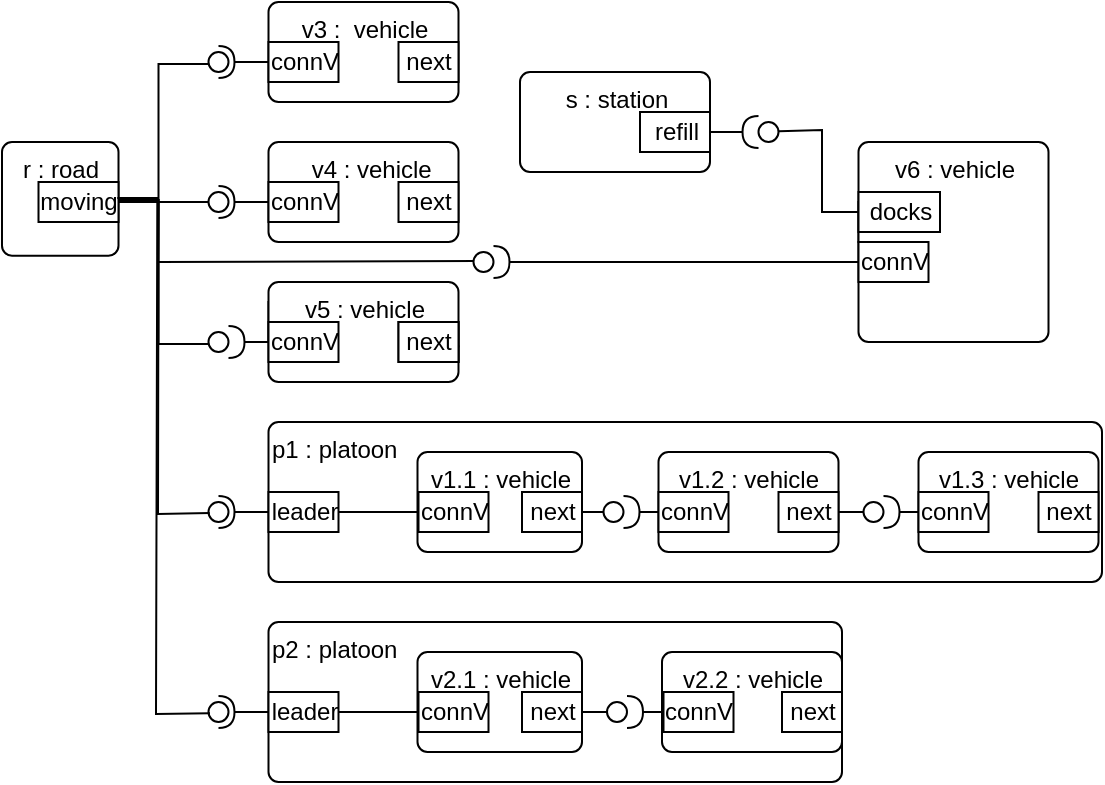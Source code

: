 <mxfile version="14.3.0" type="github">
  <diagram id="OQl73W1y5MthcE245THd" name="Page-1">
    <mxGraphModel dx="1125" dy="670" grid="1" gridSize="10" guides="1" tooltips="1" connect="1" arrows="1" fold="1" page="1" pageScale="1" pageWidth="827" pageHeight="1169" math="0" shadow="0">
      <root>
        <mxCell id="0" />
        <mxCell id="1" parent="0" />
        <mxCell id="_g5wlI9feMP86QzPln-b-1" value="&lt;div align=&quot;center&quot;&gt;r : road&lt;/div&gt;" style="html=1;align=center;verticalAlign=top;rounded=1;absoluteArcSize=1;arcSize=10;dashed=0;" parent="1" vertex="1">
          <mxGeometry x="80" y="130" width="58.25" height="56.88" as="geometry" />
        </mxCell>
        <mxCell id="_g5wlI9feMP86QzPln-b-2" value="" style="rounded=0;orthogonalLoop=1;jettySize=auto;html=1;endArrow=none;endFill=0;exitX=1;exitY=0.5;exitDx=0;exitDy=0;entryX=0.2;entryY=0.6;entryDx=0;entryDy=0;entryPerimeter=0;" parent="1" source="_g5wlI9feMP86QzPln-b-21" target="_g5wlI9feMP86QzPln-b-4" edge="1">
          <mxGeometry relative="1" as="geometry">
            <mxPoint x="273.25" y="275" as="sourcePoint" />
            <mxPoint x="163.25" y="-25" as="targetPoint" />
            <Array as="points">
              <mxPoint x="158.25" y="160" />
              <mxPoint x="158.25" y="91" />
            </Array>
          </mxGeometry>
        </mxCell>
        <mxCell id="_g5wlI9feMP86QzPln-b-3" value="" style="rounded=0;orthogonalLoop=1;jettySize=auto;html=1;endArrow=halfCircle;endFill=0;endSize=6;strokeWidth=1;exitX=0;exitY=0.5;exitDx=0;exitDy=0;entryX=0.5;entryY=0.5;entryDx=0;entryDy=0;entryPerimeter=0;" parent="1" source="_g5wlI9feMP86QzPln-b-6" target="_g5wlI9feMP86QzPln-b-4" edge="1">
          <mxGeometry relative="1" as="geometry">
            <mxPoint x="423.25" y="260" as="sourcePoint" />
            <mxPoint x="193.25" y="80" as="targetPoint" />
          </mxGeometry>
        </mxCell>
        <mxCell id="_g5wlI9feMP86QzPln-b-4" value="" style="ellipse;whiteSpace=wrap;html=1;fontFamily=Helvetica;fontSize=12;fontColor=#000000;align=center;strokeColor=#000000;fillColor=#ffffff;points=[];aspect=fixed;resizable=0;" parent="1" vertex="1">
          <mxGeometry x="183.25" y="85" width="10" height="10" as="geometry" />
        </mxCell>
        <mxCell id="_g5wlI9feMP86QzPln-b-5" value="v3 :&amp;nbsp; vehicle" style="html=1;align=center;verticalAlign=top;rounded=1;absoluteArcSize=1;arcSize=10;dashed=0;" parent="1" vertex="1">
          <mxGeometry x="213.25" y="60" width="95" height="50" as="geometry" />
        </mxCell>
        <mxCell id="_g5wlI9feMP86QzPln-b-6" value="connV" style="html=1;" parent="1" vertex="1">
          <mxGeometry x="213.25" y="80" width="35" height="20" as="geometry" />
        </mxCell>
        <mxCell id="_g5wlI9feMP86QzPln-b-7" value="next" style="html=1;" parent="1" vertex="1">
          <mxGeometry x="278.25" y="80" width="30" height="20" as="geometry" />
        </mxCell>
        <mxCell id="_g5wlI9feMP86QzPln-b-8" value="connV" style="html=1;" parent="1" vertex="1">
          <mxGeometry x="213.25" y="210" width="50" height="20" as="geometry" />
        </mxCell>
        <mxCell id="_g5wlI9feMP86QzPln-b-9" value="&lt;div align=&quot;right&quot;&gt;&amp;nbsp; v4 : vehicle&lt;br&gt;&lt;/div&gt;" style="html=1;align=center;verticalAlign=top;rounded=1;absoluteArcSize=1;arcSize=10;dashed=0;" parent="1" vertex="1">
          <mxGeometry x="213.25" y="130" width="95" height="50" as="geometry" />
        </mxCell>
        <mxCell id="_g5wlI9feMP86QzPln-b-10" value="connV" style="html=1;" parent="1" vertex="1">
          <mxGeometry x="213.25" y="150" width="35" height="20" as="geometry" />
        </mxCell>
        <mxCell id="_g5wlI9feMP86QzPln-b-11" value="next" style="html=1;" parent="1" vertex="1">
          <mxGeometry x="278.25" y="150" width="30" height="20" as="geometry" />
        </mxCell>
        <mxCell id="_g5wlI9feMP86QzPln-b-12" value="" style="rounded=0;orthogonalLoop=1;jettySize=auto;html=1;endArrow=none;endFill=0;exitX=1;exitY=0.5;exitDx=0;exitDy=0;" parent="1" source="_g5wlI9feMP86QzPln-b-21" target="_g5wlI9feMP86QzPln-b-14" edge="1">
          <mxGeometry relative="1" as="geometry">
            <mxPoint x="193.25" y="145" as="sourcePoint" />
          </mxGeometry>
        </mxCell>
        <mxCell id="_g5wlI9feMP86QzPln-b-13" value="" style="rounded=0;orthogonalLoop=1;jettySize=auto;html=1;endArrow=halfCircle;endFill=0;entryX=0.5;entryY=0.5;entryDx=0;entryDy=0;endSize=6;strokeWidth=1;exitX=0;exitY=0.5;exitDx=0;exitDy=0;" parent="1" source="_g5wlI9feMP86QzPln-b-10" target="_g5wlI9feMP86QzPln-b-14" edge="1">
          <mxGeometry relative="1" as="geometry">
            <mxPoint x="3.25" y="225" as="sourcePoint" />
          </mxGeometry>
        </mxCell>
        <mxCell id="_g5wlI9feMP86QzPln-b-14" value="" style="ellipse;whiteSpace=wrap;html=1;fontFamily=Helvetica;fontSize=12;fontColor=#000000;align=center;strokeColor=#000000;fillColor=#ffffff;points=[];aspect=fixed;resizable=0;" parent="1" vertex="1">
          <mxGeometry x="183.25" y="155" width="10" height="10" as="geometry" />
        </mxCell>
        <mxCell id="_g5wlI9feMP86QzPln-b-15" value="v5 : vehicle" style="html=1;align=center;verticalAlign=top;rounded=1;absoluteArcSize=1;arcSize=10;dashed=0;" parent="1" vertex="1">
          <mxGeometry x="213.25" y="200" width="95" height="50" as="geometry" />
        </mxCell>
        <mxCell id="_g5wlI9feMP86QzPln-b-16" value="connV" style="html=1;" parent="1" vertex="1">
          <mxGeometry x="213.25" y="220" width="35" height="20" as="geometry" />
        </mxCell>
        <mxCell id="_g5wlI9feMP86QzPln-b-17" value="docks" style="html=1;" parent="1" vertex="1">
          <mxGeometry x="278.25" y="220" width="30" height="20" as="geometry" />
        </mxCell>
        <mxCell id="_g5wlI9feMP86QzPln-b-18" value="" style="rounded=0;orthogonalLoop=1;jettySize=auto;html=1;endArrow=none;endFill=0;exitX=1;exitY=0.5;exitDx=0;exitDy=0;entryX=0.2;entryY=0.6;entryDx=0;entryDy=0;entryPerimeter=0;" parent="1" source="_g5wlI9feMP86QzPln-b-21" target="_g5wlI9feMP86QzPln-b-19" edge="1">
          <mxGeometry relative="1" as="geometry">
            <mxPoint x="136.25" y="279" as="sourcePoint" />
            <mxPoint x="168.25" y="230" as="targetPoint" />
            <Array as="points">
              <mxPoint x="158.25" y="160" />
              <mxPoint x="158.25" y="231" />
            </Array>
          </mxGeometry>
        </mxCell>
        <mxCell id="_g5wlI9feMP86QzPln-b-19" value="" style="ellipse;whiteSpace=wrap;html=1;fontFamily=Helvetica;fontSize=12;fontColor=#000000;align=center;strokeColor=#000000;fillColor=#ffffff;points=[];aspect=fixed;resizable=0;" parent="1" vertex="1">
          <mxGeometry x="183.25" y="225" width="10" height="10" as="geometry" />
        </mxCell>
        <mxCell id="_g5wlI9feMP86QzPln-b-20" value="" style="rounded=0;orthogonalLoop=1;jettySize=auto;html=1;endArrow=halfCircle;endFill=0;endSize=6;strokeWidth=1;exitX=0;exitY=0.5;exitDx=0;exitDy=0;" parent="1" source="_g5wlI9feMP86QzPln-b-16" target="_g5wlI9feMP86QzPln-b-19" edge="1">
          <mxGeometry relative="1" as="geometry">
            <mxPoint x="213.25" y="230" as="sourcePoint" />
            <mxPoint x="188.25" y="230" as="targetPoint" />
            <Array as="points" />
          </mxGeometry>
        </mxCell>
        <mxCell id="_g5wlI9feMP86QzPln-b-21" value="moving" style="html=1;" parent="1" vertex="1">
          <mxGeometry x="98.25" y="150" width="40" height="20" as="geometry" />
        </mxCell>
        <mxCell id="_g5wlI9feMP86QzPln-b-23" value="next" style="html=1;" parent="1" vertex="1">
          <mxGeometry x="278.25" y="220" width="30" height="20" as="geometry" />
        </mxCell>
        <mxCell id="_g5wlI9feMP86QzPln-b-25" value="p2 : platoon" style="html=1;align=left;verticalAlign=top;rounded=1;absoluteArcSize=1;arcSize=10;dashed=0;" parent="1" vertex="1">
          <mxGeometry x="213.25" y="370" width="286.75" height="80" as="geometry" />
        </mxCell>
        <mxCell id="_g5wlI9feMP86QzPln-b-26" value="connV" style="html=1;" parent="1" vertex="1">
          <mxGeometry x="288.25" y="395" width="50" height="20" as="geometry" />
        </mxCell>
        <mxCell id="_g5wlI9feMP86QzPln-b-27" value="" style="rounded=0;orthogonalLoop=1;jettySize=auto;html=1;endArrow=halfCircle;endFill=0;entryX=0.5;entryY=0.5;entryDx=0;entryDy=0;endSize=6;strokeWidth=1;exitX=0;exitY=0.5;exitDx=0;exitDy=0;" parent="1" target="_g5wlI9feMP86QzPln-b-28" edge="1">
          <mxGeometry relative="1" as="geometry">
            <mxPoint x="213.25" y="415" as="sourcePoint" />
          </mxGeometry>
        </mxCell>
        <mxCell id="_g5wlI9feMP86QzPln-b-28" value="" style="ellipse;whiteSpace=wrap;html=1;fontFamily=Helvetica;fontSize=12;fontColor=#000000;align=center;strokeColor=#000000;fillColor=#ffffff;points=[];aspect=fixed;resizable=0;" parent="1" vertex="1">
          <mxGeometry x="183.25" y="410" width="10" height="10" as="geometry" />
        </mxCell>
        <mxCell id="_g5wlI9feMP86QzPln-b-29" value="v2.1 : vehicle" style="html=1;align=center;verticalAlign=top;rounded=1;absoluteArcSize=1;arcSize=10;dashed=0;" parent="1" vertex="1">
          <mxGeometry x="287.75" y="385" width="82.25" height="50" as="geometry" />
        </mxCell>
        <mxCell id="_g5wlI9feMP86QzPln-b-30" value="connV" style="html=1;" parent="1" vertex="1">
          <mxGeometry x="288.25" y="405" width="35" height="20" as="geometry" />
        </mxCell>
        <mxCell id="_g5wlI9feMP86QzPln-b-31" value="v2.2 : vehicle" style="html=1;align=center;verticalAlign=top;rounded=1;absoluteArcSize=1;arcSize=10;dashed=0;" parent="1" vertex="1">
          <mxGeometry x="410" y="385" width="90" height="50" as="geometry" />
        </mxCell>
        <mxCell id="_g5wlI9feMP86QzPln-b-32" value="connV" style="html=1;" parent="1" vertex="1">
          <mxGeometry x="410.75" y="405" width="35" height="20" as="geometry" />
        </mxCell>
        <mxCell id="_g5wlI9feMP86QzPln-b-33" value="" style="rounded=0;orthogonalLoop=1;jettySize=auto;html=1;endArrow=none;endFill=0;exitX=1;exitY=0.5;exitDx=0;exitDy=0;" parent="1" target="_g5wlI9feMP86QzPln-b-35" edge="1">
          <mxGeometry relative="1" as="geometry">
            <mxPoint x="370" y="415" as="sourcePoint" />
          </mxGeometry>
        </mxCell>
        <mxCell id="_g5wlI9feMP86QzPln-b-34" value="" style="rounded=0;orthogonalLoop=1;jettySize=auto;html=1;endArrow=halfCircle;endFill=0;endSize=6;strokeWidth=1;" parent="1" target="_g5wlI9feMP86QzPln-b-35" edge="1">
          <mxGeometry relative="1" as="geometry">
            <mxPoint x="410.0" y="415" as="sourcePoint" />
            <mxPoint x="422.5" y="415" as="targetPoint" />
          </mxGeometry>
        </mxCell>
        <mxCell id="_g5wlI9feMP86QzPln-b-35" value="" style="ellipse;whiteSpace=wrap;html=1;fontFamily=Helvetica;fontSize=12;fontColor=#000000;align=center;strokeColor=#000000;fillColor=#ffffff;points=[];aspect=fixed;resizable=0;" parent="1" vertex="1">
          <mxGeometry x="382.5" y="410" width="10" height="10" as="geometry" />
        </mxCell>
        <mxCell id="_g5wlI9feMP86QzPln-b-36" value="leader" style="html=1;" parent="1" vertex="1">
          <mxGeometry x="213.25" y="405" width="35" height="20" as="geometry" />
        </mxCell>
        <mxCell id="_g5wlI9feMP86QzPln-b-37" value="" style="rounded=0;orthogonalLoop=1;jettySize=auto;html=1;endArrow=none;endFill=0;exitX=1;exitY=0.5;exitDx=0;exitDy=0;entryX=0;entryY=0.5;entryDx=0;entryDy=0;" parent="1" source="_g5wlI9feMP86QzPln-b-36" target="_g5wlI9feMP86QzPln-b-30" edge="1">
          <mxGeometry relative="1" as="geometry">
            <mxPoint x="258.25" y="415" as="sourcePoint" />
            <mxPoint x="287" y="415" as="targetPoint" />
            <Array as="points" />
          </mxGeometry>
        </mxCell>
        <mxCell id="_g5wlI9feMP86QzPln-b-38" value="" style="rounded=0;orthogonalLoop=1;jettySize=auto;html=1;endArrow=halfCircle;endFill=0;endSize=6;strokeWidth=1;" parent="1" edge="1">
          <mxGeometry relative="1" as="geometry">
            <mxPoint x="271.25" y="415" as="sourcePoint" />
            <mxPoint x="271.25" y="415" as="targetPoint" />
          </mxGeometry>
        </mxCell>
        <mxCell id="_g5wlI9feMP86QzPln-b-41" value="next" style="html=1;" parent="1" vertex="1">
          <mxGeometry x="340" y="405" width="30" height="20" as="geometry" />
        </mxCell>
        <mxCell id="_g5wlI9feMP86QzPln-b-42" value="next" style="html=1;" parent="1" vertex="1">
          <mxGeometry x="470" y="405" width="30" height="20" as="geometry" />
        </mxCell>
        <mxCell id="_g5wlI9feMP86QzPln-b-43" value="p1 : platoon" style="html=1;align=left;verticalAlign=top;rounded=1;absoluteArcSize=1;arcSize=10;dashed=0;" parent="1" vertex="1">
          <mxGeometry x="213.25" y="270" width="416.75" height="80" as="geometry" />
        </mxCell>
        <mxCell id="_g5wlI9feMP86QzPln-b-44" value="connV" style="html=1;" parent="1" vertex="1">
          <mxGeometry x="288.25" y="295" width="50" height="20" as="geometry" />
        </mxCell>
        <mxCell id="_g5wlI9feMP86QzPln-b-45" value="" style="rounded=0;orthogonalLoop=1;jettySize=auto;html=1;endArrow=halfCircle;endFill=0;entryX=0.5;entryY=0.5;entryDx=0;entryDy=0;endSize=6;strokeWidth=1;exitX=0;exitY=0.5;exitDx=0;exitDy=0;" parent="1" target="_g5wlI9feMP86QzPln-b-46" edge="1">
          <mxGeometry relative="1" as="geometry">
            <mxPoint x="213.25" y="315" as="sourcePoint" />
          </mxGeometry>
        </mxCell>
        <mxCell id="_g5wlI9feMP86QzPln-b-46" value="" style="ellipse;whiteSpace=wrap;html=1;fontFamily=Helvetica;fontSize=12;fontColor=#000000;align=center;strokeColor=#000000;fillColor=#ffffff;points=[];aspect=fixed;resizable=0;" parent="1" vertex="1">
          <mxGeometry x="183.25" y="310" width="10" height="10" as="geometry" />
        </mxCell>
        <mxCell id="_g5wlI9feMP86QzPln-b-47" value="v1.1 : vehicle" style="html=1;align=center;verticalAlign=top;rounded=1;absoluteArcSize=1;arcSize=10;dashed=0;" parent="1" vertex="1">
          <mxGeometry x="287.75" y="285" width="82.25" height="50" as="geometry" />
        </mxCell>
        <mxCell id="_g5wlI9feMP86QzPln-b-48" value="connV" style="html=1;" parent="1" vertex="1">
          <mxGeometry x="288.25" y="305" width="35" height="20" as="geometry" />
        </mxCell>
        <mxCell id="_g5wlI9feMP86QzPln-b-49" value="v1.2 : vehicle" style="html=1;align=center;verticalAlign=top;rounded=1;absoluteArcSize=1;arcSize=10;dashed=0;" parent="1" vertex="1">
          <mxGeometry x="408.25" y="285" width="90" height="50" as="geometry" />
        </mxCell>
        <mxCell id="_g5wlI9feMP86QzPln-b-50" value="connV" style="html=1;" parent="1" vertex="1">
          <mxGeometry x="408.25" y="305" width="35" height="20" as="geometry" />
        </mxCell>
        <mxCell id="_g5wlI9feMP86QzPln-b-51" value="" style="rounded=0;orthogonalLoop=1;jettySize=auto;html=1;endArrow=none;endFill=0;exitX=1;exitY=0.5;exitDx=0;exitDy=0;" parent="1" source="_g5wlI9feMP86QzPln-b-59" target="_g5wlI9feMP86QzPln-b-53" edge="1">
          <mxGeometry relative="1" as="geometry">
            <mxPoint x="383.25" y="315" as="sourcePoint" />
          </mxGeometry>
        </mxCell>
        <mxCell id="_g5wlI9feMP86QzPln-b-52" value="" style="rounded=0;orthogonalLoop=1;jettySize=auto;html=1;endArrow=halfCircle;endFill=0;endSize=6;strokeWidth=1;" parent="1" target="_g5wlI9feMP86QzPln-b-53" edge="1">
          <mxGeometry relative="1" as="geometry">
            <mxPoint x="408.25" y="315" as="sourcePoint" />
            <mxPoint x="420.75" y="315" as="targetPoint" />
          </mxGeometry>
        </mxCell>
        <mxCell id="_g5wlI9feMP86QzPln-b-53" value="" style="ellipse;whiteSpace=wrap;html=1;fontFamily=Helvetica;fontSize=12;fontColor=#000000;align=center;strokeColor=#000000;fillColor=#ffffff;points=[];aspect=fixed;resizable=0;" parent="1" vertex="1">
          <mxGeometry x="380.75" y="310" width="10" height="10" as="geometry" />
        </mxCell>
        <mxCell id="_g5wlI9feMP86QzPln-b-54" value="leader" style="html=1;" parent="1" vertex="1">
          <mxGeometry x="213.25" y="305" width="35" height="20" as="geometry" />
        </mxCell>
        <mxCell id="_g5wlI9feMP86QzPln-b-56" value="" style="rounded=0;orthogonalLoop=1;jettySize=auto;html=1;endArrow=halfCircle;endFill=0;endSize=6;strokeWidth=1;" parent="1" edge="1">
          <mxGeometry relative="1" as="geometry">
            <mxPoint x="271.25" y="315" as="sourcePoint" />
            <mxPoint x="271.25" y="315" as="targetPoint" />
          </mxGeometry>
        </mxCell>
        <mxCell id="_g5wlI9feMP86QzPln-b-59" value="next" style="html=1;" parent="1" vertex="1">
          <mxGeometry x="340" y="305" width="30" height="20" as="geometry" />
        </mxCell>
        <mxCell id="_g5wlI9feMP86QzPln-b-60" value="next" style="html=1;" parent="1" vertex="1">
          <mxGeometry x="468.25" y="305" width="30" height="20" as="geometry" />
        </mxCell>
        <mxCell id="_g5wlI9feMP86QzPln-b-62" value="" style="rounded=0;orthogonalLoop=1;jettySize=auto;html=1;endArrow=none;endFill=0;exitX=1;exitY=0.5;exitDx=0;exitDy=0;entryX=0.059;entryY=0.556;entryDx=0;entryDy=0;entryPerimeter=0;" parent="1" target="_g5wlI9feMP86QzPln-b-46" edge="1">
          <mxGeometry relative="1" as="geometry">
            <mxPoint x="138.25" y="159" as="sourcePoint" />
            <mxPoint x="185.25" y="230" as="targetPoint" />
            <Array as="points">
              <mxPoint x="158.25" y="159" />
              <mxPoint x="158" y="316" />
            </Array>
          </mxGeometry>
        </mxCell>
        <mxCell id="_g5wlI9feMP86QzPln-b-63" value="" style="rounded=0;orthogonalLoop=1;jettySize=auto;html=1;endArrow=none;endFill=0;exitX=1;exitY=0.5;exitDx=0;exitDy=0;entryX=0.075;entryY=0.56;entryDx=0;entryDy=0;entryPerimeter=0;" parent="1" target="_g5wlI9feMP86QzPln-b-28" edge="1">
          <mxGeometry relative="1" as="geometry">
            <mxPoint x="137.66" y="158" as="sourcePoint" />
            <mxPoint x="183.25" y="314.56" as="targetPoint" />
            <Array as="points">
              <mxPoint x="157.66" y="158" />
              <mxPoint x="157" y="416" />
            </Array>
          </mxGeometry>
        </mxCell>
        <mxCell id="_g5wlI9feMP86QzPln-b-64" value="v1.3 : vehicle" style="html=1;align=center;verticalAlign=top;rounded=1;absoluteArcSize=1;arcSize=10;dashed=0;" parent="1" vertex="1">
          <mxGeometry x="538.25" y="285" width="90" height="50" as="geometry" />
        </mxCell>
        <mxCell id="_g5wlI9feMP86QzPln-b-65" value="connV" style="html=1;" parent="1" vertex="1">
          <mxGeometry x="538.25" y="305" width="35" height="20" as="geometry" />
        </mxCell>
        <mxCell id="_g5wlI9feMP86QzPln-b-66" value="" style="rounded=0;orthogonalLoop=1;jettySize=auto;html=1;endArrow=none;endFill=0;exitX=1;exitY=0.5;exitDx=0;exitDy=0;" parent="1" target="_g5wlI9feMP86QzPln-b-68" edge="1">
          <mxGeometry relative="1" as="geometry">
            <mxPoint x="498.25" y="315" as="sourcePoint" />
          </mxGeometry>
        </mxCell>
        <mxCell id="_g5wlI9feMP86QzPln-b-67" value="" style="rounded=0;orthogonalLoop=1;jettySize=auto;html=1;endArrow=halfCircle;endFill=0;endSize=6;strokeWidth=1;" parent="1" target="_g5wlI9feMP86QzPln-b-68" edge="1">
          <mxGeometry relative="1" as="geometry">
            <mxPoint x="538.25" y="315" as="sourcePoint" />
            <mxPoint x="550.75" y="315" as="targetPoint" />
          </mxGeometry>
        </mxCell>
        <mxCell id="_g5wlI9feMP86QzPln-b-68" value="" style="ellipse;whiteSpace=wrap;html=1;fontFamily=Helvetica;fontSize=12;fontColor=#000000;align=center;strokeColor=#000000;fillColor=#ffffff;points=[];aspect=fixed;resizable=0;" parent="1" vertex="1">
          <mxGeometry x="510.75" y="310" width="10" height="10" as="geometry" />
        </mxCell>
        <mxCell id="_g5wlI9feMP86QzPln-b-69" value="next" style="html=1;" parent="1" vertex="1">
          <mxGeometry x="598.25" y="305" width="30" height="20" as="geometry" />
        </mxCell>
        <mxCell id="_g5wlI9feMP86QzPln-b-70" value="" style="rounded=0;orthogonalLoop=1;jettySize=auto;html=1;endArrow=none;endFill=0;exitX=1;exitY=0.5;exitDx=0;exitDy=0;entryX=0.128;entryY=0.445;entryDx=0;entryDy=0;entryPerimeter=0;" parent="1" target="_g5wlI9feMP86QzPln-b-75" edge="1">
          <mxGeometry relative="1" as="geometry">
            <mxPoint x="138.25" y="159" as="sourcePoint" />
            <mxPoint x="330" y="190" as="targetPoint" />
            <Array as="points">
              <mxPoint x="158.25" y="159" />
              <mxPoint x="158" y="190" />
            </Array>
          </mxGeometry>
        </mxCell>
        <mxCell id="_g5wlI9feMP86QzPln-b-71" value="connV" style="html=1;" parent="1" vertex="1">
          <mxGeometry x="508.25" y="160" width="50" height="20" as="geometry" />
        </mxCell>
        <mxCell id="_g5wlI9feMP86QzPln-b-72" value="v6 : vehicle" style="html=1;align=center;verticalAlign=top;rounded=1;absoluteArcSize=1;arcSize=10;dashed=0;" parent="1" vertex="1">
          <mxGeometry x="508.25" y="130" width="95" height="100" as="geometry" />
        </mxCell>
        <mxCell id="_g5wlI9feMP86QzPln-b-73" value="connV" style="html=1;" parent="1" vertex="1">
          <mxGeometry x="508.25" y="180" width="35" height="20" as="geometry" />
        </mxCell>
        <mxCell id="_g5wlI9feMP86QzPln-b-75" value="" style="ellipse;whiteSpace=wrap;html=1;fontFamily=Helvetica;fontSize=12;fontColor=#000000;align=center;strokeColor=#000000;fillColor=#ffffff;points=[];aspect=fixed;resizable=0;" parent="1" vertex="1">
          <mxGeometry x="315.75" y="185" width="10" height="10" as="geometry" />
        </mxCell>
        <mxCell id="_g5wlI9feMP86QzPln-b-76" value="" style="rounded=0;orthogonalLoop=1;jettySize=auto;html=1;endArrow=halfCircle;endFill=0;endSize=6;strokeWidth=1;exitX=0;exitY=0.5;exitDx=0;exitDy=0;" parent="1" source="_g5wlI9feMP86QzPln-b-73" target="_g5wlI9feMP86QzPln-b-75" edge="1">
          <mxGeometry relative="1" as="geometry">
            <mxPoint x="345.75" y="190" as="sourcePoint" />
            <mxPoint x="320.75" y="190" as="targetPoint" />
            <Array as="points" />
          </mxGeometry>
        </mxCell>
        <mxCell id="_g5wlI9feMP86QzPln-b-77" value="docks" style="html=1;" parent="1" vertex="1">
          <mxGeometry x="508.25" y="155" width="40.75" height="20" as="geometry" />
        </mxCell>
        <mxCell id="_g5wlI9feMP86QzPln-b-78" value="connV" style="html=1;" parent="1" vertex="1">
          <mxGeometry x="339" y="105" width="50" height="20" as="geometry" />
        </mxCell>
        <mxCell id="_g5wlI9feMP86QzPln-b-79" value="s : station" style="html=1;align=center;verticalAlign=top;rounded=1;absoluteArcSize=1;arcSize=10;dashed=0;" parent="1" vertex="1">
          <mxGeometry x="339" y="95" width="95" height="50" as="geometry" />
        </mxCell>
        <mxCell id="_g5wlI9feMP86QzPln-b-80" value="refill" style="html=1;" parent="1" vertex="1">
          <mxGeometry x="399" y="115" width="35" height="20" as="geometry" />
        </mxCell>
        <mxCell id="_g5wlI9feMP86QzPln-b-82" value="" style="ellipse;whiteSpace=wrap;html=1;fontFamily=Helvetica;fontSize=12;fontColor=#000000;align=center;strokeColor=#000000;fillColor=#ffffff;points=[];aspect=fixed;resizable=0;" parent="1" vertex="1">
          <mxGeometry x="458.25" y="120" width="10" height="10" as="geometry" />
        </mxCell>
        <mxCell id="_g5wlI9feMP86QzPln-b-83" value="" style="rounded=0;orthogonalLoop=1;jettySize=auto;html=1;endArrow=halfCircle;endFill=0;endSize=6;strokeWidth=1;exitX=1;exitY=0.5;exitDx=0;exitDy=0;" parent="1" source="_g5wlI9feMP86QzPln-b-80" target="_g5wlI9feMP86QzPln-b-82" edge="1">
          <mxGeometry relative="1" as="geometry">
            <mxPoint x="450.75" y="140" as="sourcePoint" />
            <mxPoint x="425.75" y="140" as="targetPoint" />
            <Array as="points" />
          </mxGeometry>
        </mxCell>
        <mxCell id="_g5wlI9feMP86QzPln-b-87" value="" style="endArrow=none;html=1;entryX=0;entryY=0.5;entryDx=0;entryDy=0;exitX=1;exitY=0.5;exitDx=0;exitDy=0;" parent="1" source="_g5wlI9feMP86QzPln-b-54" target="_g5wlI9feMP86QzPln-b-48" edge="1">
          <mxGeometry width="50" height="50" relative="1" as="geometry">
            <mxPoint x="251" y="318" as="sourcePoint" />
            <mxPoint x="310" y="260" as="targetPoint" />
          </mxGeometry>
        </mxCell>
        <mxCell id="ovxgEUeHZ_CeOBTMoSLl-4" value="" style="endArrow=none;html=1;entryX=0;entryY=0.5;entryDx=0;entryDy=0;exitX=1.144;exitY=0.531;exitDx=0;exitDy=0;exitPerimeter=0;strokeColor=none;" edge="1" parent="1" source="_g5wlI9feMP86QzPln-b-82" target="_g5wlI9feMP86QzPln-b-77">
          <mxGeometry width="50" height="50" relative="1" as="geometry">
            <mxPoint x="320" y="340" as="sourcePoint" />
            <mxPoint x="370" y="290" as="targetPoint" />
            <Array as="points">
              <mxPoint x="480" y="125" />
              <mxPoint x="480" y="165" />
            </Array>
          </mxGeometry>
        </mxCell>
        <mxCell id="ovxgEUeHZ_CeOBTMoSLl-5" value="" style="endArrow=none;html=1;entryX=0;entryY=0.5;entryDx=0;entryDy=0;rounded=0;exitX=1.024;exitY=0.458;exitDx=0;exitDy=0;exitPerimeter=0;" edge="1" parent="1" source="_g5wlI9feMP86QzPln-b-82" target="_g5wlI9feMP86QzPln-b-77">
          <mxGeometry width="50" height="50" relative="1" as="geometry">
            <mxPoint x="469" y="124" as="sourcePoint" />
            <mxPoint x="370" y="290" as="targetPoint" />
            <Array as="points">
              <mxPoint x="490" y="124" />
              <mxPoint x="490" y="165" />
            </Array>
          </mxGeometry>
        </mxCell>
      </root>
    </mxGraphModel>
  </diagram>
</mxfile>
